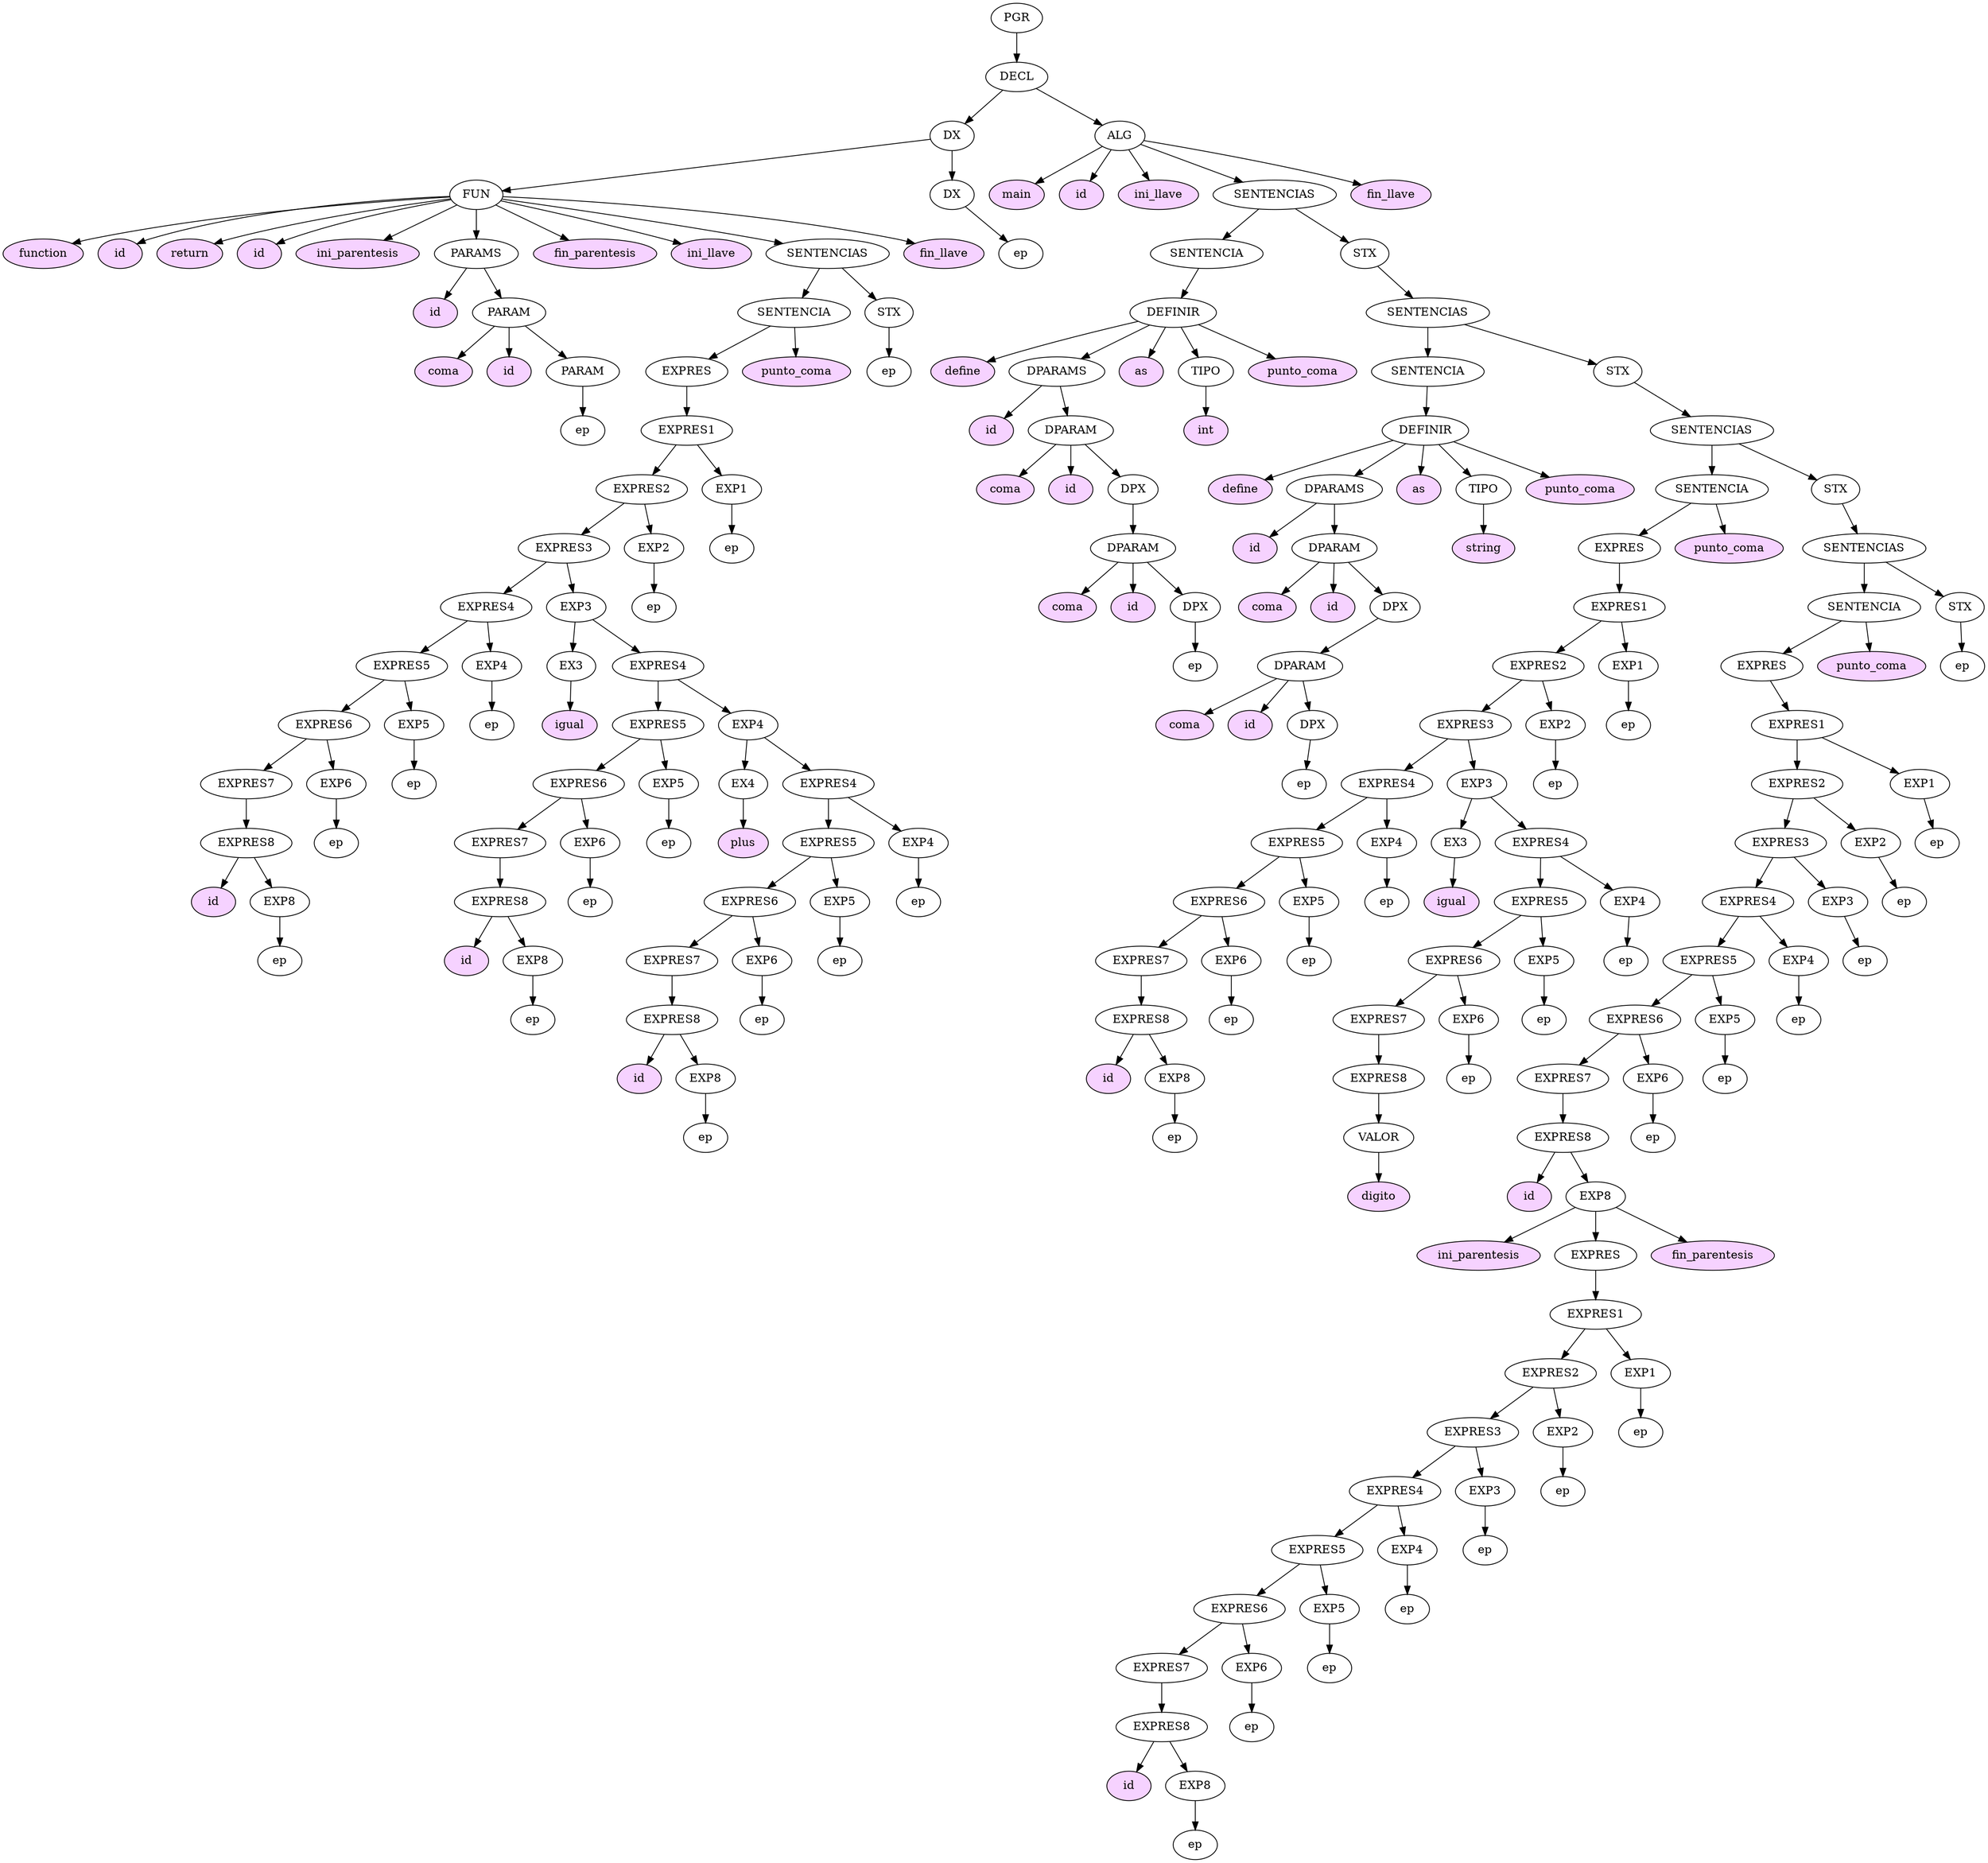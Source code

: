 digraph graficoGRAMAR {
	0 [label=PGR]
	1 [label=DECL]
	0 -> 1 [ordering=out]
	1 [label=DECL]
	2 [label=DX]
	1 -> 2 [ordering=out]
	3 [label=ALG]
	1 -> 3 [ordering=out]
	2 [label=DX]
	4 [label=FUN]
	2 -> 4 [ordering=out]
	5 [label=DX]
	2 -> 5 [ordering=out]
	4 [label=FUN]
	6 [label=function fillcolor="#F6D2FF" style=filled]
	4 -> 6 [ordering=out]
	7 [label=id fillcolor="#F6D2FF" style=filled]
	4 -> 7 [ordering=out]
	8 [label=return fillcolor="#F6D2FF" style=filled]
	4 -> 8 [ordering=out]
	9 [label=id fillcolor="#F6D2FF" style=filled]
	4 -> 9 [ordering=out]
	10 [label=ini_parentesis fillcolor="#F6D2FF" style=filled]
	4 -> 10 [ordering=out]
	11 [label=PARAMS]
	4 -> 11 [ordering=out]
	12 [label=fin_parentesis fillcolor="#F6D2FF" style=filled]
	4 -> 12 [ordering=out]
	13 [label=ini_llave fillcolor="#F6D2FF" style=filled]
	4 -> 13 [ordering=out]
	14 [label=SENTENCIAS]
	4 -> 14 [ordering=out]
	15 [label=fin_llave fillcolor="#F6D2FF" style=filled]
	4 -> 15 [ordering=out]
	11 [label=PARAMS]
	16 [label=id fillcolor="#F6D2FF" style=filled]
	11 -> 16 [ordering=out]
	17 [label=PARAM]
	11 -> 17 [ordering=out]
	17 [label=PARAM]
	18 [label=coma fillcolor="#F6D2FF" style=filled]
	17 -> 18 [ordering=out]
	19 [label=id fillcolor="#F6D2FF" style=filled]
	17 -> 19 [ordering=out]
	20 [label=PARAM]
	17 -> 20 [ordering=out]
	20 [label=PARAM]
	21 [label=ep]
	20 -> 21 [ordering=out]
	14 [label=SENTENCIAS]
	22 [label=SENTENCIA]
	14 -> 22 [ordering=out]
	23 [label=STX]
	14 -> 23 [ordering=out]
	22 [label=SENTENCIA]
	24 [label=EXPRES]
	22 -> 24 [ordering=out]
	25 [label=punto_coma fillcolor="#F6D2FF" style=filled]
	22 -> 25 [ordering=out]
	24 [label=EXPRES]
	26 [label=EXPRES1]
	24 -> 26 [ordering=out]
	26 [label=EXPRES1]
	27 [label=EXPRES2]
	26 -> 27 [ordering=out]
	28 [label=EXP1]
	26 -> 28 [ordering=out]
	27 [label=EXPRES2]
	29 [label=EXPRES3]
	27 -> 29 [ordering=out]
	30 [label=EXP2]
	27 -> 30 [ordering=out]
	29 [label=EXPRES3]
	31 [label=EXPRES4]
	29 -> 31 [ordering=out]
	32 [label=EXP3]
	29 -> 32 [ordering=out]
	31 [label=EXPRES4]
	33 [label=EXPRES5]
	31 -> 33 [ordering=out]
	34 [label=EXP4]
	31 -> 34 [ordering=out]
	33 [label=EXPRES5]
	35 [label=EXPRES6]
	33 -> 35 [ordering=out]
	36 [label=EXP5]
	33 -> 36 [ordering=out]
	35 [label=EXPRES6]
	37 [label=EXPRES7]
	35 -> 37 [ordering=out]
	38 [label=EXP6]
	35 -> 38 [ordering=out]
	37 [label=EXPRES7]
	39 [label=EXPRES8]
	37 -> 39 [ordering=out]
	39 [label=EXPRES8]
	40 [label=id fillcolor="#F6D2FF" style=filled]
	39 -> 40 [ordering=out]
	41 [label=EXP8]
	39 -> 41 [ordering=out]
	41 [label=EXP8]
	42 [label=ep]
	41 -> 42 [ordering=out]
	38 [label=EXP6]
	43 [label=ep]
	38 -> 43 [ordering=out]
	36 [label=EXP5]
	44 [label=ep]
	36 -> 44 [ordering=out]
	34 [label=EXP4]
	45 [label=ep]
	34 -> 45 [ordering=out]
	32 [label=EXP3]
	46 [label=EX3]
	32 -> 46 [ordering=out]
	47 [label=EXPRES4]
	32 -> 47 [ordering=out]
	46 [label=EX3]
	48 [label=igual fillcolor="#F6D2FF" style=filled]
	46 -> 48 [ordering=out]
	47 [label=EXPRES4]
	49 [label=EXPRES5]
	47 -> 49 [ordering=out]
	50 [label=EXP4]
	47 -> 50 [ordering=out]
	49 [label=EXPRES5]
	51 [label=EXPRES6]
	49 -> 51 [ordering=out]
	52 [label=EXP5]
	49 -> 52 [ordering=out]
	51 [label=EXPRES6]
	53 [label=EXPRES7]
	51 -> 53 [ordering=out]
	54 [label=EXP6]
	51 -> 54 [ordering=out]
	53 [label=EXPRES7]
	55 [label=EXPRES8]
	53 -> 55 [ordering=out]
	55 [label=EXPRES8]
	56 [label=id fillcolor="#F6D2FF" style=filled]
	55 -> 56 [ordering=out]
	57 [label=EXP8]
	55 -> 57 [ordering=out]
	57 [label=EXP8]
	58 [label=ep]
	57 -> 58 [ordering=out]
	54 [label=EXP6]
	59 [label=ep]
	54 -> 59 [ordering=out]
	52 [label=EXP5]
	60 [label=ep]
	52 -> 60 [ordering=out]
	50 [label=EXP4]
	61 [label=EX4]
	50 -> 61 [ordering=out]
	62 [label=EXPRES4]
	50 -> 62 [ordering=out]
	61 [label=EX4]
	63 [label=plus fillcolor="#F6D2FF" style=filled]
	61 -> 63 [ordering=out]
	62 [label=EXPRES4]
	64 [label=EXPRES5]
	62 -> 64 [ordering=out]
	65 [label=EXP4]
	62 -> 65 [ordering=out]
	64 [label=EXPRES5]
	66 [label=EXPRES6]
	64 -> 66 [ordering=out]
	67 [label=EXP5]
	64 -> 67 [ordering=out]
	66 [label=EXPRES6]
	68 [label=EXPRES7]
	66 -> 68 [ordering=out]
	69 [label=EXP6]
	66 -> 69 [ordering=out]
	68 [label=EXPRES7]
	70 [label=EXPRES8]
	68 -> 70 [ordering=out]
	70 [label=EXPRES8]
	71 [label=id fillcolor="#F6D2FF" style=filled]
	70 -> 71 [ordering=out]
	72 [label=EXP8]
	70 -> 72 [ordering=out]
	72 [label=EXP8]
	73 [label=ep]
	72 -> 73 [ordering=out]
	69 [label=EXP6]
	74 [label=ep]
	69 -> 74 [ordering=out]
	67 [label=EXP5]
	75 [label=ep]
	67 -> 75 [ordering=out]
	65 [label=EXP4]
	76 [label=ep]
	65 -> 76 [ordering=out]
	30 [label=EXP2]
	77 [label=ep]
	30 -> 77 [ordering=out]
	28 [label=EXP1]
	78 [label=ep]
	28 -> 78 [ordering=out]
	23 [label=STX]
	79 [label=ep]
	23 -> 79 [ordering=out]
	5 [label=DX]
	80 [label=ep]
	5 -> 80 [ordering=out]
	3 [label=ALG]
	81 [label=main fillcolor="#F6D2FF" style=filled]
	3 -> 81 [ordering=out]
	82 [label=id fillcolor="#F6D2FF" style=filled]
	3 -> 82 [ordering=out]
	83 [label=ini_llave fillcolor="#F6D2FF" style=filled]
	3 -> 83 [ordering=out]
	84 [label=SENTENCIAS]
	3 -> 84 [ordering=out]
	85 [label=fin_llave fillcolor="#F6D2FF" style=filled]
	3 -> 85 [ordering=out]
	84 [label=SENTENCIAS]
	86 [label=SENTENCIA]
	84 -> 86 [ordering=out]
	87 [label=STX]
	84 -> 87 [ordering=out]
	86 [label=SENTENCIA]
	88 [label=DEFINIR]
	86 -> 88 [ordering=out]
	88 [label=DEFINIR]
	89 [label=define fillcolor="#F6D2FF" style=filled]
	88 -> 89 [ordering=out]
	90 [label=DPARAMS]
	88 -> 90 [ordering=out]
	91 [label=as fillcolor="#F6D2FF" style=filled]
	88 -> 91 [ordering=out]
	92 [label=TIPO]
	88 -> 92 [ordering=out]
	93 [label=punto_coma fillcolor="#F6D2FF" style=filled]
	88 -> 93 [ordering=out]
	90 [label=DPARAMS]
	94 [label=id fillcolor="#F6D2FF" style=filled]
	90 -> 94 [ordering=out]
	95 [label=DPARAM]
	90 -> 95 [ordering=out]
	95 [label=DPARAM]
	96 [label=coma fillcolor="#F6D2FF" style=filled]
	95 -> 96 [ordering=out]
	97 [label=id fillcolor="#F6D2FF" style=filled]
	95 -> 97 [ordering=out]
	98 [label=DPX]
	95 -> 98 [ordering=out]
	98 [label=DPX]
	99 [label=DPARAM]
	98 -> 99 [ordering=out]
	99 [label=DPARAM]
	100 [label=coma fillcolor="#F6D2FF" style=filled]
	99 -> 100 [ordering=out]
	101 [label=id fillcolor="#F6D2FF" style=filled]
	99 -> 101 [ordering=out]
	102 [label=DPX]
	99 -> 102 [ordering=out]
	102 [label=DPX]
	103 [label=ep]
	102 -> 103 [ordering=out]
	92 [label=TIPO]
	104 [label=int fillcolor="#F6D2FF" style=filled]
	92 -> 104 [ordering=out]
	87 [label=STX]
	105 [label=SENTENCIAS]
	87 -> 105 [ordering=out]
	105 [label=SENTENCIAS]
	106 [label=SENTENCIA]
	105 -> 106 [ordering=out]
	107 [label=STX]
	105 -> 107 [ordering=out]
	106 [label=SENTENCIA]
	108 [label=DEFINIR]
	106 -> 108 [ordering=out]
	108 [label=DEFINIR]
	109 [label=define fillcolor="#F6D2FF" style=filled]
	108 -> 109 [ordering=out]
	110 [label=DPARAMS]
	108 -> 110 [ordering=out]
	111 [label=as fillcolor="#F6D2FF" style=filled]
	108 -> 111 [ordering=out]
	112 [label=TIPO]
	108 -> 112 [ordering=out]
	113 [label=punto_coma fillcolor="#F6D2FF" style=filled]
	108 -> 113 [ordering=out]
	110 [label=DPARAMS]
	114 [label=id fillcolor="#F6D2FF" style=filled]
	110 -> 114 [ordering=out]
	115 [label=DPARAM]
	110 -> 115 [ordering=out]
	115 [label=DPARAM]
	116 [label=coma fillcolor="#F6D2FF" style=filled]
	115 -> 116 [ordering=out]
	117 [label=id fillcolor="#F6D2FF" style=filled]
	115 -> 117 [ordering=out]
	118 [label=DPX]
	115 -> 118 [ordering=out]
	118 [label=DPX]
	119 [label=DPARAM]
	118 -> 119 [ordering=out]
	119 [label=DPARAM]
	120 [label=coma fillcolor="#F6D2FF" style=filled]
	119 -> 120 [ordering=out]
	121 [label=id fillcolor="#F6D2FF" style=filled]
	119 -> 121 [ordering=out]
	122 [label=DPX]
	119 -> 122 [ordering=out]
	122 [label=DPX]
	123 [label=ep]
	122 -> 123 [ordering=out]
	112 [label=TIPO]
	124 [label=string fillcolor="#F6D2FF" style=filled]
	112 -> 124 [ordering=out]
	107 [label=STX]
	125 [label=SENTENCIAS]
	107 -> 125 [ordering=out]
	125 [label=SENTENCIAS]
	126 [label=SENTENCIA]
	125 -> 126 [ordering=out]
	127 [label=STX]
	125 -> 127 [ordering=out]
	126 [label=SENTENCIA]
	128 [label=EXPRES]
	126 -> 128 [ordering=out]
	129 [label=punto_coma fillcolor="#F6D2FF" style=filled]
	126 -> 129 [ordering=out]
	128 [label=EXPRES]
	130 [label=EXPRES1]
	128 -> 130 [ordering=out]
	130 [label=EXPRES1]
	131 [label=EXPRES2]
	130 -> 131 [ordering=out]
	132 [label=EXP1]
	130 -> 132 [ordering=out]
	131 [label=EXPRES2]
	133 [label=EXPRES3]
	131 -> 133 [ordering=out]
	134 [label=EXP2]
	131 -> 134 [ordering=out]
	133 [label=EXPRES3]
	135 [label=EXPRES4]
	133 -> 135 [ordering=out]
	136 [label=EXP3]
	133 -> 136 [ordering=out]
	135 [label=EXPRES4]
	137 [label=EXPRES5]
	135 -> 137 [ordering=out]
	138 [label=EXP4]
	135 -> 138 [ordering=out]
	137 [label=EXPRES5]
	139 [label=EXPRES6]
	137 -> 139 [ordering=out]
	140 [label=EXP5]
	137 -> 140 [ordering=out]
	139 [label=EXPRES6]
	141 [label=EXPRES7]
	139 -> 141 [ordering=out]
	142 [label=EXP6]
	139 -> 142 [ordering=out]
	141 [label=EXPRES7]
	143 [label=EXPRES8]
	141 -> 143 [ordering=out]
	143 [label=EXPRES8]
	144 [label=id fillcolor="#F6D2FF" style=filled]
	143 -> 144 [ordering=out]
	145 [label=EXP8]
	143 -> 145 [ordering=out]
	145 [label=EXP8]
	146 [label=ep]
	145 -> 146 [ordering=out]
	142 [label=EXP6]
	147 [label=ep]
	142 -> 147 [ordering=out]
	140 [label=EXP5]
	148 [label=ep]
	140 -> 148 [ordering=out]
	138 [label=EXP4]
	149 [label=ep]
	138 -> 149 [ordering=out]
	136 [label=EXP3]
	150 [label=EX3]
	136 -> 150 [ordering=out]
	151 [label=EXPRES4]
	136 -> 151 [ordering=out]
	150 [label=EX3]
	152 [label=igual fillcolor="#F6D2FF" style=filled]
	150 -> 152 [ordering=out]
	151 [label=EXPRES4]
	153 [label=EXPRES5]
	151 -> 153 [ordering=out]
	154 [label=EXP4]
	151 -> 154 [ordering=out]
	153 [label=EXPRES5]
	155 [label=EXPRES6]
	153 -> 155 [ordering=out]
	156 [label=EXP5]
	153 -> 156 [ordering=out]
	155 [label=EXPRES6]
	157 [label=EXPRES7]
	155 -> 157 [ordering=out]
	158 [label=EXP6]
	155 -> 158 [ordering=out]
	157 [label=EXPRES7]
	159 [label=EXPRES8]
	157 -> 159 [ordering=out]
	159 [label=EXPRES8]
	160 [label=VALOR]
	159 -> 160 [ordering=out]
	160 [label=VALOR]
	161 [label=digito fillcolor="#F6D2FF" style=filled]
	160 -> 161 [ordering=out]
	158 [label=EXP6]
	162 [label=ep]
	158 -> 162 [ordering=out]
	156 [label=EXP5]
	163 [label=ep]
	156 -> 163 [ordering=out]
	154 [label=EXP4]
	164 [label=ep]
	154 -> 164 [ordering=out]
	134 [label=EXP2]
	165 [label=ep]
	134 -> 165 [ordering=out]
	132 [label=EXP1]
	166 [label=ep]
	132 -> 166 [ordering=out]
	127 [label=STX]
	167 [label=SENTENCIAS]
	127 -> 167 [ordering=out]
	167 [label=SENTENCIAS]
	168 [label=SENTENCIA]
	167 -> 168 [ordering=out]
	169 [label=STX]
	167 -> 169 [ordering=out]
	168 [label=SENTENCIA]
	170 [label=EXPRES]
	168 -> 170 [ordering=out]
	171 [label=punto_coma fillcolor="#F6D2FF" style=filled]
	168 -> 171 [ordering=out]
	170 [label=EXPRES]
	172 [label=EXPRES1]
	170 -> 172 [ordering=out]
	172 [label=EXPRES1]
	173 [label=EXPRES2]
	172 -> 173 [ordering=out]
	174 [label=EXP1]
	172 -> 174 [ordering=out]
	173 [label=EXPRES2]
	175 [label=EXPRES3]
	173 -> 175 [ordering=out]
	176 [label=EXP2]
	173 -> 176 [ordering=out]
	175 [label=EXPRES3]
	177 [label=EXPRES4]
	175 -> 177 [ordering=out]
	178 [label=EXP3]
	175 -> 178 [ordering=out]
	177 [label=EXPRES4]
	179 [label=EXPRES5]
	177 -> 179 [ordering=out]
	180 [label=EXP4]
	177 -> 180 [ordering=out]
	179 [label=EXPRES5]
	181 [label=EXPRES6]
	179 -> 181 [ordering=out]
	182 [label=EXP5]
	179 -> 182 [ordering=out]
	181 [label=EXPRES6]
	183 [label=EXPRES7]
	181 -> 183 [ordering=out]
	184 [label=EXP6]
	181 -> 184 [ordering=out]
	183 [label=EXPRES7]
	185 [label=EXPRES8]
	183 -> 185 [ordering=out]
	185 [label=EXPRES8]
	186 [label=id fillcolor="#F6D2FF" style=filled]
	185 -> 186 [ordering=out]
	187 [label=EXP8]
	185 -> 187 [ordering=out]
	187 [label=EXP8]
	188 [label=ini_parentesis fillcolor="#F6D2FF" style=filled]
	187 -> 188 [ordering=out]
	189 [label=EXPRES]
	187 -> 189 [ordering=out]
	190 [label=fin_parentesis fillcolor="#F6D2FF" style=filled]
	187 -> 190 [ordering=out]
	189 [label=EXPRES]
	191 [label=EXPRES1]
	189 -> 191 [ordering=out]
	191 [label=EXPRES1]
	192 [label=EXPRES2]
	191 -> 192 [ordering=out]
	193 [label=EXP1]
	191 -> 193 [ordering=out]
	192 [label=EXPRES2]
	194 [label=EXPRES3]
	192 -> 194 [ordering=out]
	195 [label=EXP2]
	192 -> 195 [ordering=out]
	194 [label=EXPRES3]
	196 [label=EXPRES4]
	194 -> 196 [ordering=out]
	197 [label=EXP3]
	194 -> 197 [ordering=out]
	196 [label=EXPRES4]
	198 [label=EXPRES5]
	196 -> 198 [ordering=out]
	199 [label=EXP4]
	196 -> 199 [ordering=out]
	198 [label=EXPRES5]
	200 [label=EXPRES6]
	198 -> 200 [ordering=out]
	201 [label=EXP5]
	198 -> 201 [ordering=out]
	200 [label=EXPRES6]
	202 [label=EXPRES7]
	200 -> 202 [ordering=out]
	203 [label=EXP6]
	200 -> 203 [ordering=out]
	202 [label=EXPRES7]
	204 [label=EXPRES8]
	202 -> 204 [ordering=out]
	204 [label=EXPRES8]
	205 [label=id fillcolor="#F6D2FF" style=filled]
	204 -> 205 [ordering=out]
	206 [label=EXP8]
	204 -> 206 [ordering=out]
	206 [label=EXP8]
	207 [label=ep]
	206 -> 207 [ordering=out]
	184 [label=EXP6]
	208 [label=ep]
	184 -> 208 [ordering=out]
	182 [label=EXP5]
	209 [label=ep]
	182 -> 209 [ordering=out]
	180 [label=EXP4]
	210 [label=ep]
	180 -> 210 [ordering=out]
	178 [label=EXP3]
	211 [label=ep]
	178 -> 211 [ordering=out]
	176 [label=EXP2]
	212 [label=ep]
	176 -> 212 [ordering=out]
	174 [label=EXP1]
	213 [label=ep]
	174 -> 213 [ordering=out]
	203 [label=EXP6]
	214 [label=ep]
	203 -> 214 [ordering=out]
	201 [label=EXP5]
	215 [label=ep]
	201 -> 215 [ordering=out]
	199 [label=EXP4]
	216 [label=ep]
	199 -> 216 [ordering=out]
	197 [label=EXP3]
	217 [label=ep]
	197 -> 217 [ordering=out]
	195 [label=EXP2]
	218 [label=ep]
	195 -> 218 [ordering=out]
	193 [label=EXP1]
	219 [label=ep]
	193 -> 219 [ordering=out]
	169 [label=STX]
	220 [label=ep]
	169 -> 220 [ordering=out]
}
